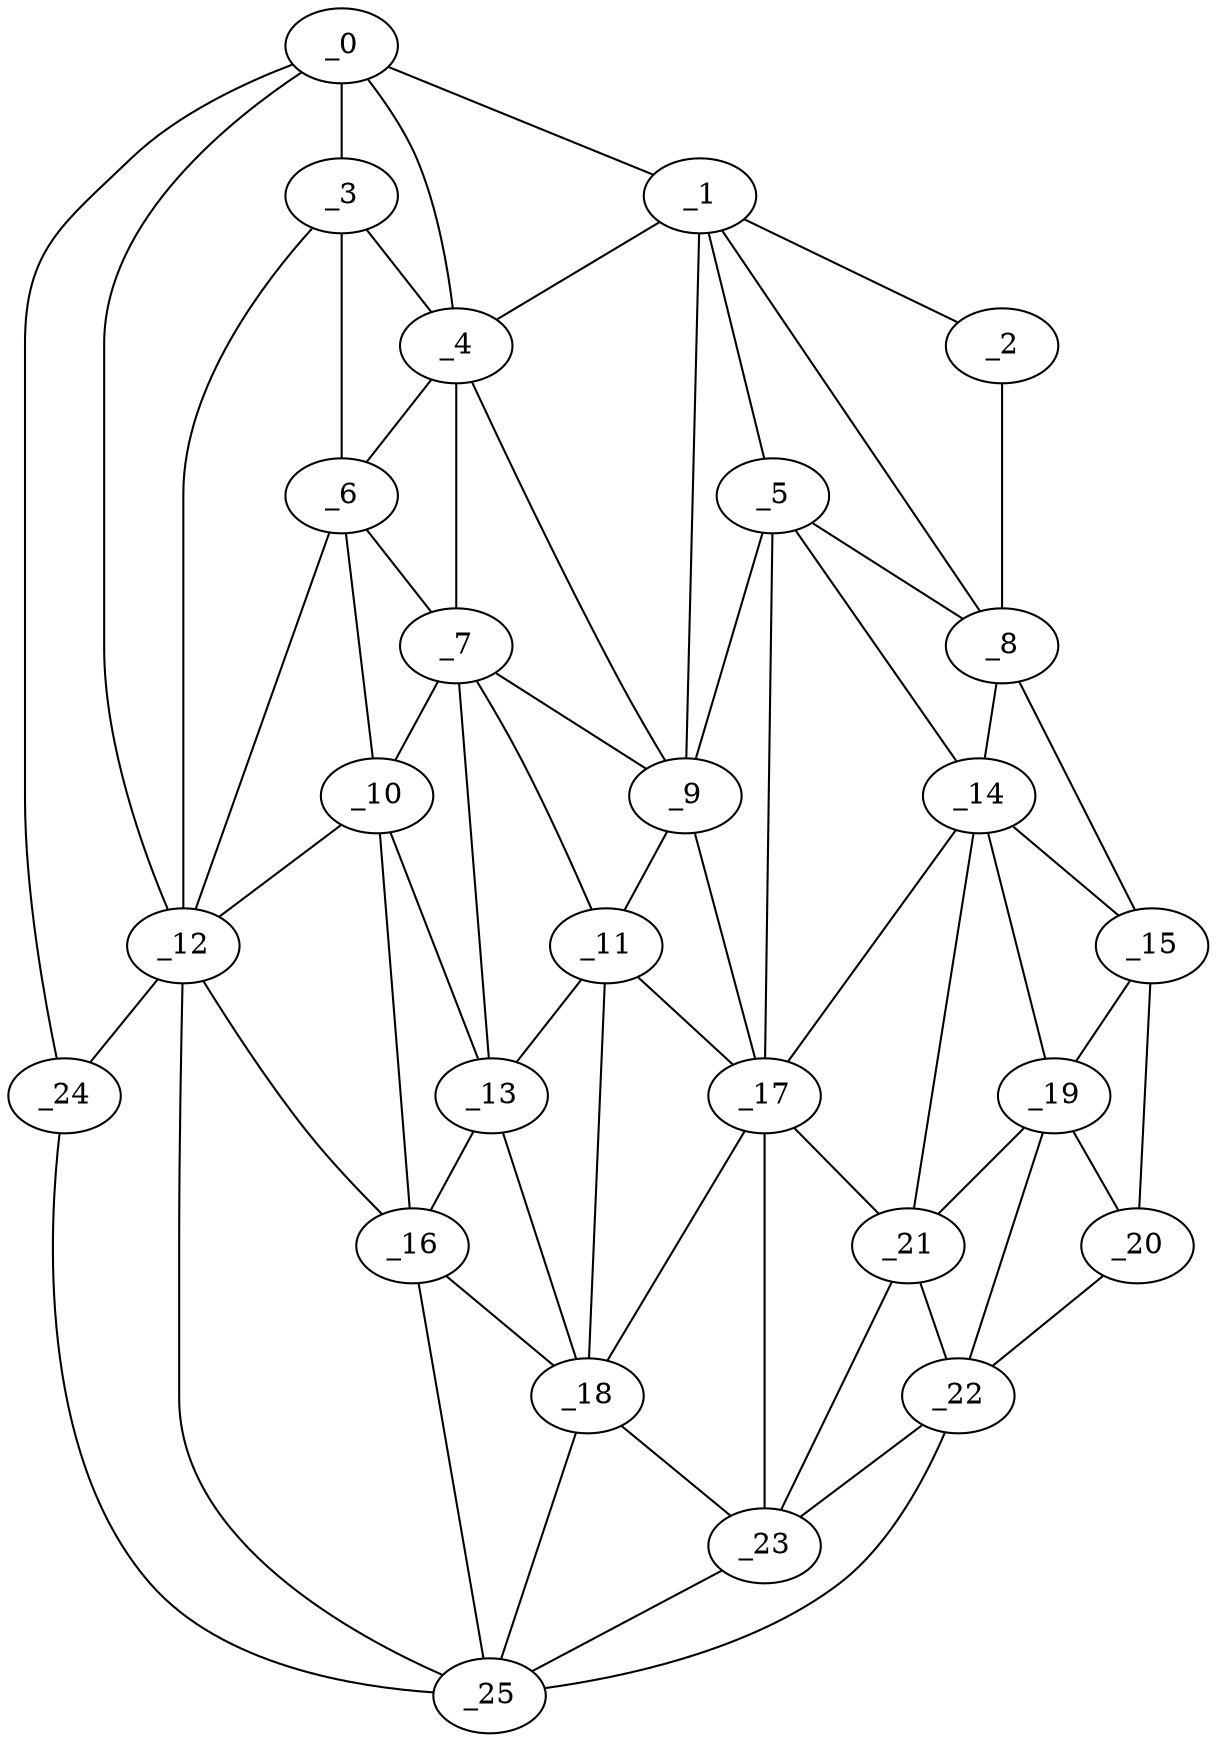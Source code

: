 graph "obj90__45.gxl" {
	_0	 [x=39,
		y=37];
	_1	 [x=39,
		y=105];
	_0 -- _1	 [valence=1];
	_3	 [x=44,
		y=47];
	_0 -- _3	 [valence=2];
	_4	 [x=46,
		y=58];
	_0 -- _4	 [valence=2];
	_12	 [x=59,
		y=53];
	_0 -- _12	 [valence=1];
	_24	 [x=93,
		y=12];
	_0 -- _24	 [valence=1];
	_2	 [x=39,
		y=113];
	_1 -- _2	 [valence=1];
	_1 -- _4	 [valence=1];
	_5	 [x=47,
		y=98];
	_1 -- _5	 [valence=2];
	_8	 [x=50,
		y=118];
	_1 -- _8	 [valence=1];
	_9	 [x=52,
		y=84];
	_1 -- _9	 [valence=2];
	_2 -- _8	 [valence=1];
	_3 -- _4	 [valence=2];
	_6	 [x=50,
		y=55];
	_3 -- _6	 [valence=2];
	_3 -- _12	 [valence=2];
	_4 -- _6	 [valence=1];
	_7	 [x=50,
		y=60];
	_4 -- _7	 [valence=2];
	_4 -- _9	 [valence=2];
	_5 -- _8	 [valence=2];
	_5 -- _9	 [valence=1];
	_14	 [x=61,
		y=104];
	_5 -- _14	 [valence=2];
	_17	 [x=65,
		y=90];
	_5 -- _17	 [valence=2];
	_6 -- _7	 [valence=2];
	_10	 [x=56,
		y=59];
	_6 -- _10	 [valence=1];
	_6 -- _12	 [valence=1];
	_7 -- _9	 [valence=2];
	_7 -- _10	 [valence=2];
	_11	 [x=57,
		y=76];
	_7 -- _11	 [valence=2];
	_13	 [x=60,
		y=64];
	_7 -- _13	 [valence=2];
	_8 -- _14	 [valence=2];
	_15	 [x=61,
		y=121];
	_8 -- _15	 [valence=1];
	_9 -- _11	 [valence=1];
	_9 -- _17	 [valence=2];
	_10 -- _12	 [valence=2];
	_10 -- _13	 [valence=2];
	_16	 [x=62,
		y=59];
	_10 -- _16	 [valence=2];
	_11 -- _13	 [valence=1];
	_11 -- _17	 [valence=1];
	_18	 [x=70,
		y=65];
	_11 -- _18	 [valence=2];
	_12 -- _16	 [valence=1];
	_12 -- _24	 [valence=2];
	_25	 [x=93,
		y=45];
	_12 -- _25	 [valence=2];
	_13 -- _16	 [valence=2];
	_13 -- _18	 [valence=2];
	_14 -- _15	 [valence=2];
	_14 -- _17	 [valence=2];
	_19	 [x=80,
		y=120];
	_14 -- _19	 [valence=2];
	_21	 [x=91,
		y=115];
	_14 -- _21	 [valence=2];
	_15 -- _19	 [valence=1];
	_20	 [x=81,
		y=124];
	_15 -- _20	 [valence=1];
	_16 -- _18	 [valence=1];
	_16 -- _25	 [valence=1];
	_17 -- _18	 [valence=2];
	_17 -- _21	 [valence=2];
	_23	 [x=92,
		y=72];
	_17 -- _23	 [valence=2];
	_18 -- _23	 [valence=1];
	_18 -- _25	 [valence=2];
	_19 -- _20	 [valence=2];
	_19 -- _21	 [valence=2];
	_22	 [x=91,
		y=123];
	_19 -- _22	 [valence=2];
	_20 -- _22	 [valence=1];
	_21 -- _22	 [valence=1];
	_21 -- _23	 [valence=2];
	_22 -- _23	 [valence=2];
	_22 -- _25	 [valence=1];
	_23 -- _25	 [valence=2];
	_24 -- _25	 [valence=1];
}
